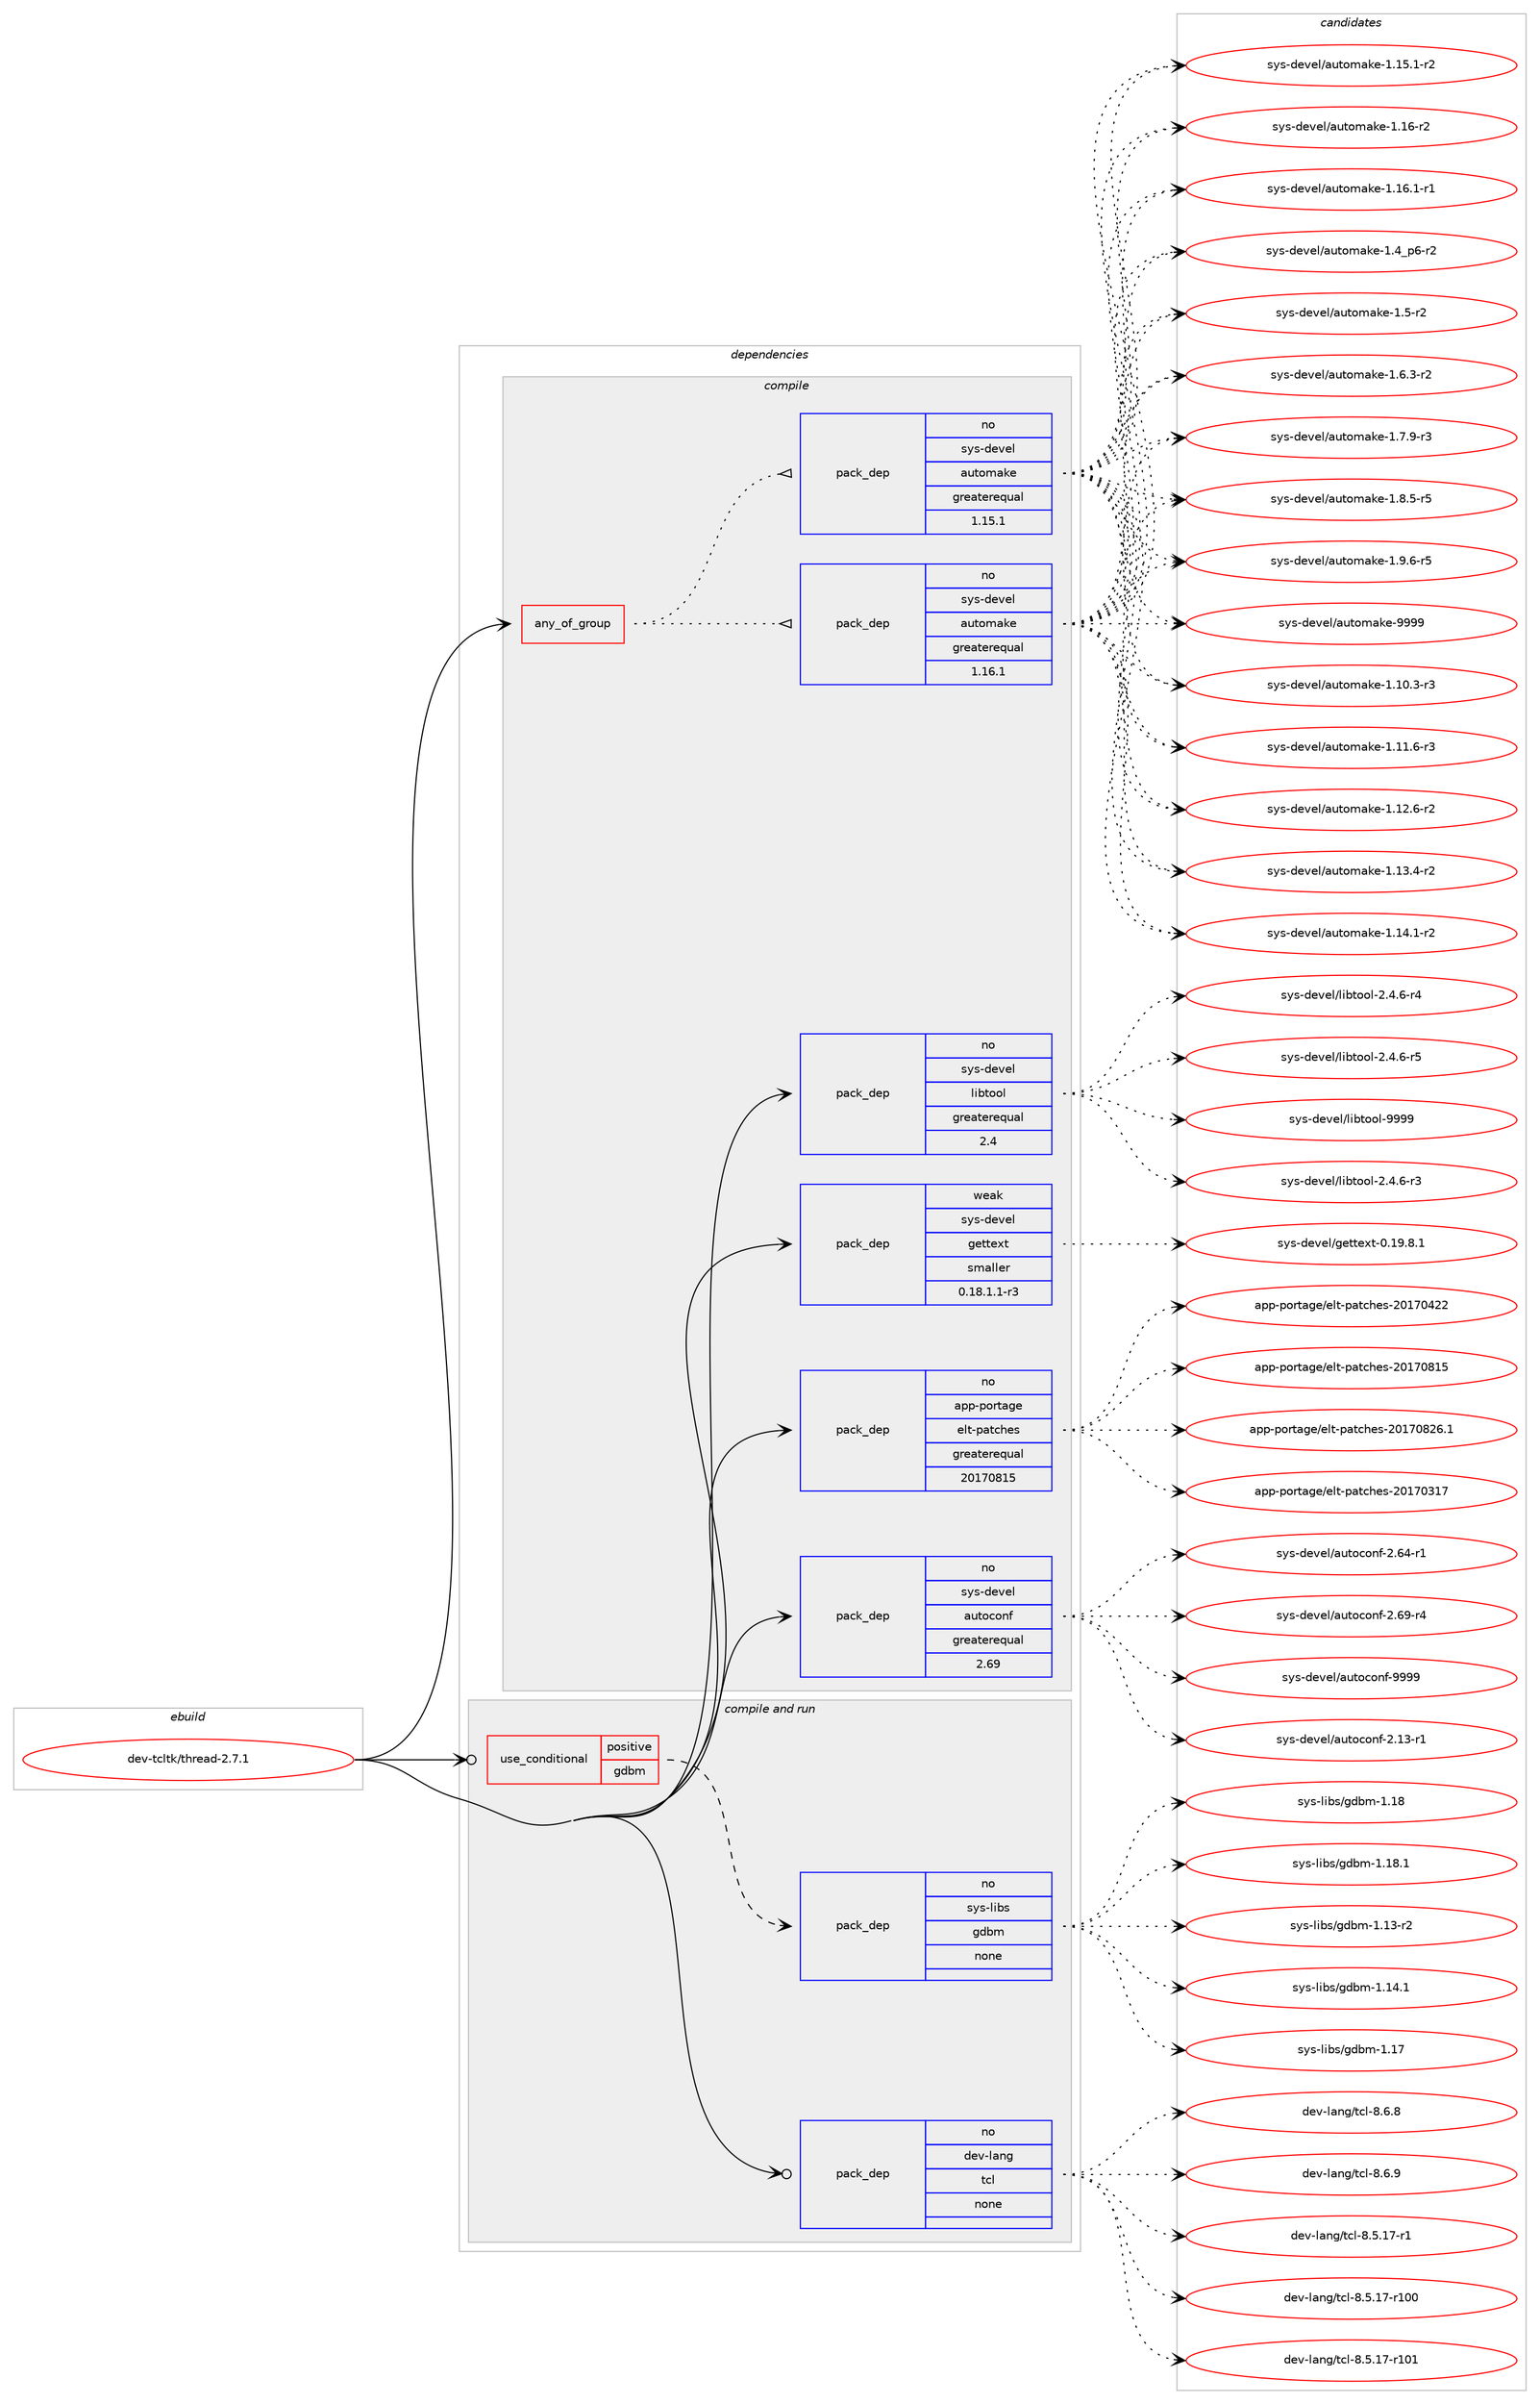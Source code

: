 digraph prolog {

# *************
# Graph options
# *************

newrank=true;
concentrate=true;
compound=true;
graph [rankdir=LR,fontname=Helvetica,fontsize=10,ranksep=1.5];#, ranksep=2.5, nodesep=0.2];
edge  [arrowhead=vee];
node  [fontname=Helvetica,fontsize=10];

# **********
# The ebuild
# **********

subgraph cluster_leftcol {
color=gray;
rank=same;
label=<<i>ebuild</i>>;
id [label="dev-tcltk/thread-2.7.1", color=red, width=4, href="../dev-tcltk/thread-2.7.1.svg"];
}

# ****************
# The dependencies
# ****************

subgraph cluster_midcol {
color=gray;
label=<<i>dependencies</i>>;
subgraph cluster_compile {
fillcolor="#eeeeee";
style=filled;
label=<<i>compile</i>>;
subgraph any22974 {
dependency1539042 [label=<<TABLE BORDER="0" CELLBORDER="1" CELLSPACING="0" CELLPADDING="4"><TR><TD CELLPADDING="10">any_of_group</TD></TR></TABLE>>, shape=none, color=red];subgraph pack1092512 {
dependency1539043 [label=<<TABLE BORDER="0" CELLBORDER="1" CELLSPACING="0" CELLPADDING="4" WIDTH="220"><TR><TD ROWSPAN="6" CELLPADDING="30">pack_dep</TD></TR><TR><TD WIDTH="110">no</TD></TR><TR><TD>sys-devel</TD></TR><TR><TD>automake</TD></TR><TR><TD>greaterequal</TD></TR><TR><TD>1.16.1</TD></TR></TABLE>>, shape=none, color=blue];
}
dependency1539042:e -> dependency1539043:w [weight=20,style="dotted",arrowhead="oinv"];
subgraph pack1092513 {
dependency1539044 [label=<<TABLE BORDER="0" CELLBORDER="1" CELLSPACING="0" CELLPADDING="4" WIDTH="220"><TR><TD ROWSPAN="6" CELLPADDING="30">pack_dep</TD></TR><TR><TD WIDTH="110">no</TD></TR><TR><TD>sys-devel</TD></TR><TR><TD>automake</TD></TR><TR><TD>greaterequal</TD></TR><TR><TD>1.15.1</TD></TR></TABLE>>, shape=none, color=blue];
}
dependency1539042:e -> dependency1539044:w [weight=20,style="dotted",arrowhead="oinv"];
}
id:e -> dependency1539042:w [weight=20,style="solid",arrowhead="vee"];
subgraph pack1092514 {
dependency1539045 [label=<<TABLE BORDER="0" CELLBORDER="1" CELLSPACING="0" CELLPADDING="4" WIDTH="220"><TR><TD ROWSPAN="6" CELLPADDING="30">pack_dep</TD></TR><TR><TD WIDTH="110">no</TD></TR><TR><TD>app-portage</TD></TR><TR><TD>elt-patches</TD></TR><TR><TD>greaterequal</TD></TR><TR><TD>20170815</TD></TR></TABLE>>, shape=none, color=blue];
}
id:e -> dependency1539045:w [weight=20,style="solid",arrowhead="vee"];
subgraph pack1092515 {
dependency1539046 [label=<<TABLE BORDER="0" CELLBORDER="1" CELLSPACING="0" CELLPADDING="4" WIDTH="220"><TR><TD ROWSPAN="6" CELLPADDING="30">pack_dep</TD></TR><TR><TD WIDTH="110">no</TD></TR><TR><TD>sys-devel</TD></TR><TR><TD>autoconf</TD></TR><TR><TD>greaterequal</TD></TR><TR><TD>2.69</TD></TR></TABLE>>, shape=none, color=blue];
}
id:e -> dependency1539046:w [weight=20,style="solid",arrowhead="vee"];
subgraph pack1092516 {
dependency1539047 [label=<<TABLE BORDER="0" CELLBORDER="1" CELLSPACING="0" CELLPADDING="4" WIDTH="220"><TR><TD ROWSPAN="6" CELLPADDING="30">pack_dep</TD></TR><TR><TD WIDTH="110">no</TD></TR><TR><TD>sys-devel</TD></TR><TR><TD>libtool</TD></TR><TR><TD>greaterequal</TD></TR><TR><TD>2.4</TD></TR></TABLE>>, shape=none, color=blue];
}
id:e -> dependency1539047:w [weight=20,style="solid",arrowhead="vee"];
subgraph pack1092517 {
dependency1539048 [label=<<TABLE BORDER="0" CELLBORDER="1" CELLSPACING="0" CELLPADDING="4" WIDTH="220"><TR><TD ROWSPAN="6" CELLPADDING="30">pack_dep</TD></TR><TR><TD WIDTH="110">weak</TD></TR><TR><TD>sys-devel</TD></TR><TR><TD>gettext</TD></TR><TR><TD>smaller</TD></TR><TR><TD>0.18.1.1-r3</TD></TR></TABLE>>, shape=none, color=blue];
}
id:e -> dependency1539048:w [weight=20,style="solid",arrowhead="vee"];
}
subgraph cluster_compileandrun {
fillcolor="#eeeeee";
style=filled;
label=<<i>compile and run</i>>;
subgraph cond422967 {
dependency1539049 [label=<<TABLE BORDER="0" CELLBORDER="1" CELLSPACING="0" CELLPADDING="4"><TR><TD ROWSPAN="3" CELLPADDING="10">use_conditional</TD></TR><TR><TD>positive</TD></TR><TR><TD>gdbm</TD></TR></TABLE>>, shape=none, color=red];
subgraph pack1092518 {
dependency1539050 [label=<<TABLE BORDER="0" CELLBORDER="1" CELLSPACING="0" CELLPADDING="4" WIDTH="220"><TR><TD ROWSPAN="6" CELLPADDING="30">pack_dep</TD></TR><TR><TD WIDTH="110">no</TD></TR><TR><TD>sys-libs</TD></TR><TR><TD>gdbm</TD></TR><TR><TD>none</TD></TR><TR><TD></TD></TR></TABLE>>, shape=none, color=blue];
}
dependency1539049:e -> dependency1539050:w [weight=20,style="dashed",arrowhead="vee"];
}
id:e -> dependency1539049:w [weight=20,style="solid",arrowhead="odotvee"];
subgraph pack1092519 {
dependency1539051 [label=<<TABLE BORDER="0" CELLBORDER="1" CELLSPACING="0" CELLPADDING="4" WIDTH="220"><TR><TD ROWSPAN="6" CELLPADDING="30">pack_dep</TD></TR><TR><TD WIDTH="110">no</TD></TR><TR><TD>dev-lang</TD></TR><TR><TD>tcl</TD></TR><TR><TD>none</TD></TR><TR><TD></TD></TR></TABLE>>, shape=none, color=blue];
}
id:e -> dependency1539051:w [weight=20,style="solid",arrowhead="odotvee"];
}
subgraph cluster_run {
fillcolor="#eeeeee";
style=filled;
label=<<i>run</i>>;
}
}

# **************
# The candidates
# **************

subgraph cluster_choices {
rank=same;
color=gray;
label=<<i>candidates</i>>;

subgraph choice1092512 {
color=black;
nodesep=1;
choice11512111545100101118101108479711711611110997107101454946494846514511451 [label="sys-devel/automake-1.10.3-r3", color=red, width=4,href="../sys-devel/automake-1.10.3-r3.svg"];
choice11512111545100101118101108479711711611110997107101454946494946544511451 [label="sys-devel/automake-1.11.6-r3", color=red, width=4,href="../sys-devel/automake-1.11.6-r3.svg"];
choice11512111545100101118101108479711711611110997107101454946495046544511450 [label="sys-devel/automake-1.12.6-r2", color=red, width=4,href="../sys-devel/automake-1.12.6-r2.svg"];
choice11512111545100101118101108479711711611110997107101454946495146524511450 [label="sys-devel/automake-1.13.4-r2", color=red, width=4,href="../sys-devel/automake-1.13.4-r2.svg"];
choice11512111545100101118101108479711711611110997107101454946495246494511450 [label="sys-devel/automake-1.14.1-r2", color=red, width=4,href="../sys-devel/automake-1.14.1-r2.svg"];
choice11512111545100101118101108479711711611110997107101454946495346494511450 [label="sys-devel/automake-1.15.1-r2", color=red, width=4,href="../sys-devel/automake-1.15.1-r2.svg"];
choice1151211154510010111810110847971171161111099710710145494649544511450 [label="sys-devel/automake-1.16-r2", color=red, width=4,href="../sys-devel/automake-1.16-r2.svg"];
choice11512111545100101118101108479711711611110997107101454946495446494511449 [label="sys-devel/automake-1.16.1-r1", color=red, width=4,href="../sys-devel/automake-1.16.1-r1.svg"];
choice115121115451001011181011084797117116111109971071014549465295112544511450 [label="sys-devel/automake-1.4_p6-r2", color=red, width=4,href="../sys-devel/automake-1.4_p6-r2.svg"];
choice11512111545100101118101108479711711611110997107101454946534511450 [label="sys-devel/automake-1.5-r2", color=red, width=4,href="../sys-devel/automake-1.5-r2.svg"];
choice115121115451001011181011084797117116111109971071014549465446514511450 [label="sys-devel/automake-1.6.3-r2", color=red, width=4,href="../sys-devel/automake-1.6.3-r2.svg"];
choice115121115451001011181011084797117116111109971071014549465546574511451 [label="sys-devel/automake-1.7.9-r3", color=red, width=4,href="../sys-devel/automake-1.7.9-r3.svg"];
choice115121115451001011181011084797117116111109971071014549465646534511453 [label="sys-devel/automake-1.8.5-r5", color=red, width=4,href="../sys-devel/automake-1.8.5-r5.svg"];
choice115121115451001011181011084797117116111109971071014549465746544511453 [label="sys-devel/automake-1.9.6-r5", color=red, width=4,href="../sys-devel/automake-1.9.6-r5.svg"];
choice115121115451001011181011084797117116111109971071014557575757 [label="sys-devel/automake-9999", color=red, width=4,href="../sys-devel/automake-9999.svg"];
dependency1539043:e -> choice11512111545100101118101108479711711611110997107101454946494846514511451:w [style=dotted,weight="100"];
dependency1539043:e -> choice11512111545100101118101108479711711611110997107101454946494946544511451:w [style=dotted,weight="100"];
dependency1539043:e -> choice11512111545100101118101108479711711611110997107101454946495046544511450:w [style=dotted,weight="100"];
dependency1539043:e -> choice11512111545100101118101108479711711611110997107101454946495146524511450:w [style=dotted,weight="100"];
dependency1539043:e -> choice11512111545100101118101108479711711611110997107101454946495246494511450:w [style=dotted,weight="100"];
dependency1539043:e -> choice11512111545100101118101108479711711611110997107101454946495346494511450:w [style=dotted,weight="100"];
dependency1539043:e -> choice1151211154510010111810110847971171161111099710710145494649544511450:w [style=dotted,weight="100"];
dependency1539043:e -> choice11512111545100101118101108479711711611110997107101454946495446494511449:w [style=dotted,weight="100"];
dependency1539043:e -> choice115121115451001011181011084797117116111109971071014549465295112544511450:w [style=dotted,weight="100"];
dependency1539043:e -> choice11512111545100101118101108479711711611110997107101454946534511450:w [style=dotted,weight="100"];
dependency1539043:e -> choice115121115451001011181011084797117116111109971071014549465446514511450:w [style=dotted,weight="100"];
dependency1539043:e -> choice115121115451001011181011084797117116111109971071014549465546574511451:w [style=dotted,weight="100"];
dependency1539043:e -> choice115121115451001011181011084797117116111109971071014549465646534511453:w [style=dotted,weight="100"];
dependency1539043:e -> choice115121115451001011181011084797117116111109971071014549465746544511453:w [style=dotted,weight="100"];
dependency1539043:e -> choice115121115451001011181011084797117116111109971071014557575757:w [style=dotted,weight="100"];
}
subgraph choice1092513 {
color=black;
nodesep=1;
choice11512111545100101118101108479711711611110997107101454946494846514511451 [label="sys-devel/automake-1.10.3-r3", color=red, width=4,href="../sys-devel/automake-1.10.3-r3.svg"];
choice11512111545100101118101108479711711611110997107101454946494946544511451 [label="sys-devel/automake-1.11.6-r3", color=red, width=4,href="../sys-devel/automake-1.11.6-r3.svg"];
choice11512111545100101118101108479711711611110997107101454946495046544511450 [label="sys-devel/automake-1.12.6-r2", color=red, width=4,href="../sys-devel/automake-1.12.6-r2.svg"];
choice11512111545100101118101108479711711611110997107101454946495146524511450 [label="sys-devel/automake-1.13.4-r2", color=red, width=4,href="../sys-devel/automake-1.13.4-r2.svg"];
choice11512111545100101118101108479711711611110997107101454946495246494511450 [label="sys-devel/automake-1.14.1-r2", color=red, width=4,href="../sys-devel/automake-1.14.1-r2.svg"];
choice11512111545100101118101108479711711611110997107101454946495346494511450 [label="sys-devel/automake-1.15.1-r2", color=red, width=4,href="../sys-devel/automake-1.15.1-r2.svg"];
choice1151211154510010111810110847971171161111099710710145494649544511450 [label="sys-devel/automake-1.16-r2", color=red, width=4,href="../sys-devel/automake-1.16-r2.svg"];
choice11512111545100101118101108479711711611110997107101454946495446494511449 [label="sys-devel/automake-1.16.1-r1", color=red, width=4,href="../sys-devel/automake-1.16.1-r1.svg"];
choice115121115451001011181011084797117116111109971071014549465295112544511450 [label="sys-devel/automake-1.4_p6-r2", color=red, width=4,href="../sys-devel/automake-1.4_p6-r2.svg"];
choice11512111545100101118101108479711711611110997107101454946534511450 [label="sys-devel/automake-1.5-r2", color=red, width=4,href="../sys-devel/automake-1.5-r2.svg"];
choice115121115451001011181011084797117116111109971071014549465446514511450 [label="sys-devel/automake-1.6.3-r2", color=red, width=4,href="../sys-devel/automake-1.6.3-r2.svg"];
choice115121115451001011181011084797117116111109971071014549465546574511451 [label="sys-devel/automake-1.7.9-r3", color=red, width=4,href="../sys-devel/automake-1.7.9-r3.svg"];
choice115121115451001011181011084797117116111109971071014549465646534511453 [label="sys-devel/automake-1.8.5-r5", color=red, width=4,href="../sys-devel/automake-1.8.5-r5.svg"];
choice115121115451001011181011084797117116111109971071014549465746544511453 [label="sys-devel/automake-1.9.6-r5", color=red, width=4,href="../sys-devel/automake-1.9.6-r5.svg"];
choice115121115451001011181011084797117116111109971071014557575757 [label="sys-devel/automake-9999", color=red, width=4,href="../sys-devel/automake-9999.svg"];
dependency1539044:e -> choice11512111545100101118101108479711711611110997107101454946494846514511451:w [style=dotted,weight="100"];
dependency1539044:e -> choice11512111545100101118101108479711711611110997107101454946494946544511451:w [style=dotted,weight="100"];
dependency1539044:e -> choice11512111545100101118101108479711711611110997107101454946495046544511450:w [style=dotted,weight="100"];
dependency1539044:e -> choice11512111545100101118101108479711711611110997107101454946495146524511450:w [style=dotted,weight="100"];
dependency1539044:e -> choice11512111545100101118101108479711711611110997107101454946495246494511450:w [style=dotted,weight="100"];
dependency1539044:e -> choice11512111545100101118101108479711711611110997107101454946495346494511450:w [style=dotted,weight="100"];
dependency1539044:e -> choice1151211154510010111810110847971171161111099710710145494649544511450:w [style=dotted,weight="100"];
dependency1539044:e -> choice11512111545100101118101108479711711611110997107101454946495446494511449:w [style=dotted,weight="100"];
dependency1539044:e -> choice115121115451001011181011084797117116111109971071014549465295112544511450:w [style=dotted,weight="100"];
dependency1539044:e -> choice11512111545100101118101108479711711611110997107101454946534511450:w [style=dotted,weight="100"];
dependency1539044:e -> choice115121115451001011181011084797117116111109971071014549465446514511450:w [style=dotted,weight="100"];
dependency1539044:e -> choice115121115451001011181011084797117116111109971071014549465546574511451:w [style=dotted,weight="100"];
dependency1539044:e -> choice115121115451001011181011084797117116111109971071014549465646534511453:w [style=dotted,weight="100"];
dependency1539044:e -> choice115121115451001011181011084797117116111109971071014549465746544511453:w [style=dotted,weight="100"];
dependency1539044:e -> choice115121115451001011181011084797117116111109971071014557575757:w [style=dotted,weight="100"];
}
subgraph choice1092514 {
color=black;
nodesep=1;
choice97112112451121111141169710310147101108116451129711699104101115455048495548514955 [label="app-portage/elt-patches-20170317", color=red, width=4,href="../app-portage/elt-patches-20170317.svg"];
choice97112112451121111141169710310147101108116451129711699104101115455048495548525050 [label="app-portage/elt-patches-20170422", color=red, width=4,href="../app-portage/elt-patches-20170422.svg"];
choice97112112451121111141169710310147101108116451129711699104101115455048495548564953 [label="app-portage/elt-patches-20170815", color=red, width=4,href="../app-portage/elt-patches-20170815.svg"];
choice971121124511211111411697103101471011081164511297116991041011154550484955485650544649 [label="app-portage/elt-patches-20170826.1", color=red, width=4,href="../app-portage/elt-patches-20170826.1.svg"];
dependency1539045:e -> choice97112112451121111141169710310147101108116451129711699104101115455048495548514955:w [style=dotted,weight="100"];
dependency1539045:e -> choice97112112451121111141169710310147101108116451129711699104101115455048495548525050:w [style=dotted,weight="100"];
dependency1539045:e -> choice97112112451121111141169710310147101108116451129711699104101115455048495548564953:w [style=dotted,weight="100"];
dependency1539045:e -> choice971121124511211111411697103101471011081164511297116991041011154550484955485650544649:w [style=dotted,weight="100"];
}
subgraph choice1092515 {
color=black;
nodesep=1;
choice1151211154510010111810110847971171161119911111010245504649514511449 [label="sys-devel/autoconf-2.13-r1", color=red, width=4,href="../sys-devel/autoconf-2.13-r1.svg"];
choice1151211154510010111810110847971171161119911111010245504654524511449 [label="sys-devel/autoconf-2.64-r1", color=red, width=4,href="../sys-devel/autoconf-2.64-r1.svg"];
choice1151211154510010111810110847971171161119911111010245504654574511452 [label="sys-devel/autoconf-2.69-r4", color=red, width=4,href="../sys-devel/autoconf-2.69-r4.svg"];
choice115121115451001011181011084797117116111991111101024557575757 [label="sys-devel/autoconf-9999", color=red, width=4,href="../sys-devel/autoconf-9999.svg"];
dependency1539046:e -> choice1151211154510010111810110847971171161119911111010245504649514511449:w [style=dotted,weight="100"];
dependency1539046:e -> choice1151211154510010111810110847971171161119911111010245504654524511449:w [style=dotted,weight="100"];
dependency1539046:e -> choice1151211154510010111810110847971171161119911111010245504654574511452:w [style=dotted,weight="100"];
dependency1539046:e -> choice115121115451001011181011084797117116111991111101024557575757:w [style=dotted,weight="100"];
}
subgraph choice1092516 {
color=black;
nodesep=1;
choice1151211154510010111810110847108105981161111111084550465246544511451 [label="sys-devel/libtool-2.4.6-r3", color=red, width=4,href="../sys-devel/libtool-2.4.6-r3.svg"];
choice1151211154510010111810110847108105981161111111084550465246544511452 [label="sys-devel/libtool-2.4.6-r4", color=red, width=4,href="../sys-devel/libtool-2.4.6-r4.svg"];
choice1151211154510010111810110847108105981161111111084550465246544511453 [label="sys-devel/libtool-2.4.6-r5", color=red, width=4,href="../sys-devel/libtool-2.4.6-r5.svg"];
choice1151211154510010111810110847108105981161111111084557575757 [label="sys-devel/libtool-9999", color=red, width=4,href="../sys-devel/libtool-9999.svg"];
dependency1539047:e -> choice1151211154510010111810110847108105981161111111084550465246544511451:w [style=dotted,weight="100"];
dependency1539047:e -> choice1151211154510010111810110847108105981161111111084550465246544511452:w [style=dotted,weight="100"];
dependency1539047:e -> choice1151211154510010111810110847108105981161111111084550465246544511453:w [style=dotted,weight="100"];
dependency1539047:e -> choice1151211154510010111810110847108105981161111111084557575757:w [style=dotted,weight="100"];
}
subgraph choice1092517 {
color=black;
nodesep=1;
choice1151211154510010111810110847103101116116101120116454846495746564649 [label="sys-devel/gettext-0.19.8.1", color=red, width=4,href="../sys-devel/gettext-0.19.8.1.svg"];
dependency1539048:e -> choice1151211154510010111810110847103101116116101120116454846495746564649:w [style=dotted,weight="100"];
}
subgraph choice1092518 {
color=black;
nodesep=1;
choice1151211154510810598115471031009810945494649514511450 [label="sys-libs/gdbm-1.13-r2", color=red, width=4,href="../sys-libs/gdbm-1.13-r2.svg"];
choice1151211154510810598115471031009810945494649524649 [label="sys-libs/gdbm-1.14.1", color=red, width=4,href="../sys-libs/gdbm-1.14.1.svg"];
choice115121115451081059811547103100981094549464955 [label="sys-libs/gdbm-1.17", color=red, width=4,href="../sys-libs/gdbm-1.17.svg"];
choice115121115451081059811547103100981094549464956 [label="sys-libs/gdbm-1.18", color=red, width=4,href="../sys-libs/gdbm-1.18.svg"];
choice1151211154510810598115471031009810945494649564649 [label="sys-libs/gdbm-1.18.1", color=red, width=4,href="../sys-libs/gdbm-1.18.1.svg"];
dependency1539050:e -> choice1151211154510810598115471031009810945494649514511450:w [style=dotted,weight="100"];
dependency1539050:e -> choice1151211154510810598115471031009810945494649524649:w [style=dotted,weight="100"];
dependency1539050:e -> choice115121115451081059811547103100981094549464955:w [style=dotted,weight="100"];
dependency1539050:e -> choice115121115451081059811547103100981094549464956:w [style=dotted,weight="100"];
dependency1539050:e -> choice1151211154510810598115471031009810945494649564649:w [style=dotted,weight="100"];
}
subgraph choice1092519 {
color=black;
nodesep=1;
choice10010111845108971101034711699108455646534649554511449 [label="dev-lang/tcl-8.5.17-r1", color=red, width=4,href="../dev-lang/tcl-8.5.17-r1.svg"];
choice100101118451089711010347116991084556465346495545114494848 [label="dev-lang/tcl-8.5.17-r100", color=red, width=4,href="../dev-lang/tcl-8.5.17-r100.svg"];
choice100101118451089711010347116991084556465346495545114494849 [label="dev-lang/tcl-8.5.17-r101", color=red, width=4,href="../dev-lang/tcl-8.5.17-r101.svg"];
choice10010111845108971101034711699108455646544656 [label="dev-lang/tcl-8.6.8", color=red, width=4,href="../dev-lang/tcl-8.6.8.svg"];
choice10010111845108971101034711699108455646544657 [label="dev-lang/tcl-8.6.9", color=red, width=4,href="../dev-lang/tcl-8.6.9.svg"];
dependency1539051:e -> choice10010111845108971101034711699108455646534649554511449:w [style=dotted,weight="100"];
dependency1539051:e -> choice100101118451089711010347116991084556465346495545114494848:w [style=dotted,weight="100"];
dependency1539051:e -> choice100101118451089711010347116991084556465346495545114494849:w [style=dotted,weight="100"];
dependency1539051:e -> choice10010111845108971101034711699108455646544656:w [style=dotted,weight="100"];
dependency1539051:e -> choice10010111845108971101034711699108455646544657:w [style=dotted,weight="100"];
}
}

}
